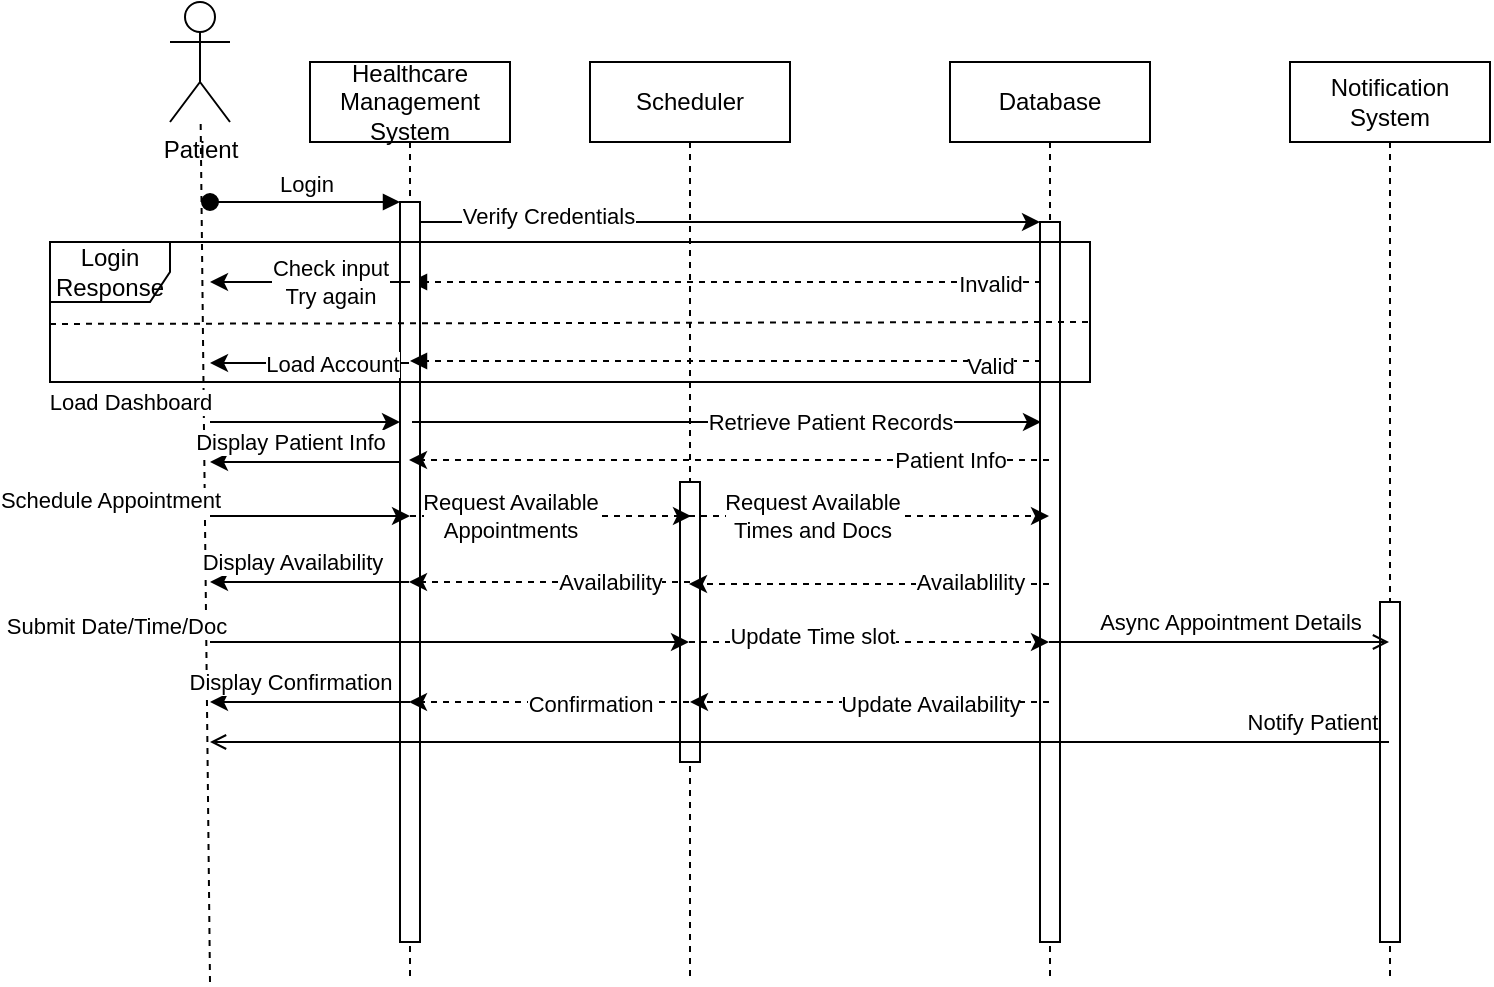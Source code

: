 <mxfile version="22.0.5" type="github">
  <diagram name="Page-1" id="2YBvvXClWsGukQMizWep">
    <mxGraphModel dx="1750" dy="589" grid="1" gridSize="10" guides="1" tooltips="1" connect="1" arrows="1" fold="1" page="1" pageScale="1" pageWidth="850" pageHeight="1100" math="0" shadow="0">
      <root>
        <mxCell id="0" />
        <mxCell id="1" parent="0" />
        <mxCell id="aM9ryv3xv72pqoxQDRHE-1" value="Scheduler" style="shape=umlLifeline;perimeter=lifelinePerimeter;whiteSpace=wrap;html=1;container=0;dropTarget=0;collapsible=0;recursiveResize=0;outlineConnect=0;portConstraint=eastwest;newEdgeStyle={&quot;edgeStyle&quot;:&quot;elbowEdgeStyle&quot;,&quot;elbow&quot;:&quot;vertical&quot;,&quot;curved&quot;:0,&quot;rounded&quot;:0};" parent="1" vertex="1">
          <mxGeometry x="200" y="60" width="100" height="460" as="geometry" />
        </mxCell>
        <mxCell id="aM9ryv3xv72pqoxQDRHE-2" value="" style="html=1;points=[];perimeter=orthogonalPerimeter;outlineConnect=0;targetShapes=umlLifeline;portConstraint=eastwest;newEdgeStyle={&quot;edgeStyle&quot;:&quot;elbowEdgeStyle&quot;,&quot;elbow&quot;:&quot;vertical&quot;,&quot;curved&quot;:0,&quot;rounded&quot;:0};" parent="aM9ryv3xv72pqoxQDRHE-1" vertex="1">
          <mxGeometry x="45" y="210" width="10" height="140" as="geometry" />
        </mxCell>
        <mxCell id="aM9ryv3xv72pqoxQDRHE-5" value="Database" style="shape=umlLifeline;perimeter=lifelinePerimeter;whiteSpace=wrap;html=1;container=0;dropTarget=0;collapsible=0;recursiveResize=0;outlineConnect=0;portConstraint=eastwest;newEdgeStyle={&quot;edgeStyle&quot;:&quot;elbowEdgeStyle&quot;,&quot;elbow&quot;:&quot;vertical&quot;,&quot;curved&quot;:0,&quot;rounded&quot;:0};" parent="1" vertex="1">
          <mxGeometry x="380" y="60" width="100" height="460" as="geometry" />
        </mxCell>
        <mxCell id="aM9ryv3xv72pqoxQDRHE-6" value="" style="html=1;points=[];perimeter=orthogonalPerimeter;outlineConnect=0;targetShapes=umlLifeline;portConstraint=eastwest;newEdgeStyle={&quot;edgeStyle&quot;:&quot;elbowEdgeStyle&quot;,&quot;elbow&quot;:&quot;vertical&quot;,&quot;curved&quot;:0,&quot;rounded&quot;:0};" parent="aM9ryv3xv72pqoxQDRHE-5" vertex="1">
          <mxGeometry x="45" y="80" width="10" height="360" as="geometry" />
        </mxCell>
        <mxCell id="aM9ryv3xv72pqoxQDRHE-9" value="Invalid" style="html=1;verticalAlign=bottom;endArrow=block;edgeStyle=elbowEdgeStyle;elbow=horizontal;curved=0;rounded=0;dashed=1;" parent="1" edge="1">
          <mxGeometry x="-0.838" y="10" relative="1" as="geometry">
            <mxPoint x="425.5" y="170" as="sourcePoint" />
            <Array as="points">
              <mxPoint x="300.5" y="170" />
              <mxPoint x="350.5" y="170" />
            </Array>
            <mxPoint x="110" y="170" as="targetPoint" />
            <mxPoint as="offset" />
          </mxGeometry>
        </mxCell>
        <mxCell id="iUsyg86T50dlSugl5ncO-1" value="Patient" style="shape=umlActor;verticalLabelPosition=bottom;verticalAlign=top;html=1;outlineConnect=0;" vertex="1" parent="1">
          <mxGeometry x="-10" y="30" width="30" height="60" as="geometry" />
        </mxCell>
        <mxCell id="iUsyg86T50dlSugl5ncO-4" value="Notification System" style="shape=umlLifeline;perimeter=lifelinePerimeter;whiteSpace=wrap;html=1;container=0;dropTarget=0;collapsible=0;recursiveResize=0;outlineConnect=0;portConstraint=eastwest;newEdgeStyle={&quot;edgeStyle&quot;:&quot;elbowEdgeStyle&quot;,&quot;elbow&quot;:&quot;vertical&quot;,&quot;curved&quot;:0,&quot;rounded&quot;:0};" vertex="1" parent="1">
          <mxGeometry x="550" y="60" width="100" height="460" as="geometry" />
        </mxCell>
        <mxCell id="iUsyg86T50dlSugl5ncO-5" value="" style="html=1;points=[];perimeter=orthogonalPerimeter;outlineConnect=0;targetShapes=umlLifeline;portConstraint=eastwest;newEdgeStyle={&quot;edgeStyle&quot;:&quot;elbowEdgeStyle&quot;,&quot;elbow&quot;:&quot;vertical&quot;,&quot;curved&quot;:0,&quot;rounded&quot;:0};" vertex="1" parent="iUsyg86T50dlSugl5ncO-4">
          <mxGeometry x="45" y="270" width="10" height="170" as="geometry" />
        </mxCell>
        <mxCell id="iUsyg86T50dlSugl5ncO-7" value="Healthcare Management System" style="shape=umlLifeline;perimeter=lifelinePerimeter;whiteSpace=wrap;html=1;container=0;dropTarget=0;collapsible=0;recursiveResize=0;outlineConnect=0;portConstraint=eastwest;newEdgeStyle={&quot;edgeStyle&quot;:&quot;elbowEdgeStyle&quot;,&quot;elbow&quot;:&quot;vertical&quot;,&quot;curved&quot;:0,&quot;rounded&quot;:0};" vertex="1" parent="1">
          <mxGeometry x="60" y="60" width="100" height="460" as="geometry" />
        </mxCell>
        <mxCell id="iUsyg86T50dlSugl5ncO-8" value="" style="html=1;points=[];perimeter=orthogonalPerimeter;outlineConnect=0;targetShapes=umlLifeline;portConstraint=eastwest;newEdgeStyle={&quot;edgeStyle&quot;:&quot;elbowEdgeStyle&quot;,&quot;elbow&quot;:&quot;vertical&quot;,&quot;curved&quot;:0,&quot;rounded&quot;:0};" vertex="1" parent="iUsyg86T50dlSugl5ncO-7">
          <mxGeometry x="45" y="70" width="10" height="370" as="geometry" />
        </mxCell>
        <mxCell id="iUsyg86T50dlSugl5ncO-9" value="Login" style="html=1;verticalAlign=bottom;startArrow=oval;endArrow=block;startSize=8;edgeStyle=elbowEdgeStyle;elbow=vertical;curved=0;rounded=0;" edge="1" parent="iUsyg86T50dlSugl5ncO-7" target="iUsyg86T50dlSugl5ncO-8">
          <mxGeometry relative="1" as="geometry">
            <mxPoint x="-50" y="70" as="sourcePoint" />
          </mxGeometry>
        </mxCell>
        <mxCell id="iUsyg86T50dlSugl5ncO-12" value="" style="endArrow=classic;html=1;rounded=0;" edge="1" parent="1">
          <mxGeometry width="50" height="50" relative="1" as="geometry">
            <mxPoint x="115" y="140" as="sourcePoint" />
            <mxPoint x="425" y="140" as="targetPoint" />
          </mxGeometry>
        </mxCell>
        <mxCell id="iUsyg86T50dlSugl5ncO-13" value="Verify Credentials" style="edgeLabel;html=1;align=center;verticalAlign=middle;resizable=0;points=[];" vertex="1" connectable="0" parent="iUsyg86T50dlSugl5ncO-12">
          <mxGeometry x="-0.587" y="3" relative="1" as="geometry">
            <mxPoint as="offset" />
          </mxGeometry>
        </mxCell>
        <mxCell id="iUsyg86T50dlSugl5ncO-14" value="Valid" style="html=1;verticalAlign=bottom;endArrow=block;edgeStyle=elbowEdgeStyle;elbow=vertical;curved=0;rounded=0;dashed=1;" edge="1" parent="1">
          <mxGeometry x="-0.838" y="11" relative="1" as="geometry">
            <mxPoint x="425.5" y="209.5" as="sourcePoint" />
            <Array as="points">
              <mxPoint x="350.5" y="209.5" />
            </Array>
            <mxPoint x="110" y="209.5" as="targetPoint" />
            <mxPoint as="offset" />
          </mxGeometry>
        </mxCell>
        <mxCell id="iUsyg86T50dlSugl5ncO-16" value="Login Response" style="shape=umlFrame;whiteSpace=wrap;html=1;pointerEvents=0;" vertex="1" parent="1">
          <mxGeometry x="-70" y="150" width="520" height="70" as="geometry" />
        </mxCell>
        <mxCell id="iUsyg86T50dlSugl5ncO-17" value="" style="endArrow=none;dashed=1;html=1;rounded=0;" edge="1" parent="1" target="iUsyg86T50dlSugl5ncO-1">
          <mxGeometry width="50" height="50" relative="1" as="geometry">
            <mxPoint x="10" y="520" as="sourcePoint" />
            <mxPoint x="350" y="280" as="targetPoint" />
          </mxGeometry>
        </mxCell>
        <mxCell id="iUsyg86T50dlSugl5ncO-19" value="" style="endArrow=classic;html=1;rounded=0;" edge="1" parent="1">
          <mxGeometry width="50" height="50" relative="1" as="geometry">
            <mxPoint x="109.5" y="210.5" as="sourcePoint" />
            <mxPoint x="10" y="210.5" as="targetPoint" />
          </mxGeometry>
        </mxCell>
        <mxCell id="iUsyg86T50dlSugl5ncO-20" value="Load Account" style="edgeLabel;html=1;align=center;verticalAlign=middle;resizable=0;points=[];" vertex="1" connectable="0" parent="iUsyg86T50dlSugl5ncO-19">
          <mxGeometry x="0.357" y="1" relative="1" as="geometry">
            <mxPoint x="29" y="-1" as="offset" />
          </mxGeometry>
        </mxCell>
        <mxCell id="iUsyg86T50dlSugl5ncO-21" value="" style="endArrow=classic;html=1;rounded=0;" edge="1" parent="1">
          <mxGeometry width="50" height="50" relative="1" as="geometry">
            <mxPoint x="110" y="170" as="sourcePoint" />
            <mxPoint x="10" y="170" as="targetPoint" />
          </mxGeometry>
        </mxCell>
        <mxCell id="iUsyg86T50dlSugl5ncO-22" value="Check input &lt;br&gt;Try again" style="edgeLabel;html=1;align=center;verticalAlign=middle;resizable=0;points=[];" vertex="1" connectable="0" parent="iUsyg86T50dlSugl5ncO-21">
          <mxGeometry x="-0.453" y="-1" relative="1" as="geometry">
            <mxPoint x="-13" y="1" as="offset" />
          </mxGeometry>
        </mxCell>
        <mxCell id="iUsyg86T50dlSugl5ncO-23" value="" style="endArrow=none;dashed=1;html=1;rounded=0;exitX=0;exitY=0.671;exitDx=0;exitDy=0;exitPerimeter=0;" edge="1" parent="1">
          <mxGeometry width="50" height="50" relative="1" as="geometry">
            <mxPoint x="-70" y="190.97" as="sourcePoint" />
            <mxPoint x="450" y="190" as="targetPoint" />
          </mxGeometry>
        </mxCell>
        <mxCell id="iUsyg86T50dlSugl5ncO-24" value="" style="endArrow=classic;html=1;rounded=0;" edge="1" parent="1">
          <mxGeometry width="50" height="50" relative="1" as="geometry">
            <mxPoint x="111" y="240" as="sourcePoint" />
            <mxPoint x="425.5" y="240" as="targetPoint" />
          </mxGeometry>
        </mxCell>
        <mxCell id="iUsyg86T50dlSugl5ncO-25" value="&lt;div&gt;Retrieve Patient Records&lt;/div&gt;" style="edgeLabel;html=1;align=center;verticalAlign=middle;resizable=0;points=[];" vertex="1" connectable="0" parent="iUsyg86T50dlSugl5ncO-24">
          <mxGeometry x="-0.345" relative="1" as="geometry">
            <mxPoint x="106" as="offset" />
          </mxGeometry>
        </mxCell>
        <mxCell id="iUsyg86T50dlSugl5ncO-27" value="" style="endArrow=classic;html=1;rounded=0;" edge="1" parent="1" target="iUsyg86T50dlSugl5ncO-8">
          <mxGeometry width="50" height="50" relative="1" as="geometry">
            <mxPoint x="10" y="240" as="sourcePoint" />
            <mxPoint x="350" y="280" as="targetPoint" />
          </mxGeometry>
        </mxCell>
        <mxCell id="iUsyg86T50dlSugl5ncO-28" value="Load Dashboard" style="edgeLabel;html=1;align=center;verticalAlign=middle;resizable=0;points=[];" vertex="1" connectable="0" parent="iUsyg86T50dlSugl5ncO-27">
          <mxGeometry x="-0.242" y="-1" relative="1" as="geometry">
            <mxPoint x="-76" y="-11" as="offset" />
          </mxGeometry>
        </mxCell>
        <mxCell id="iUsyg86T50dlSugl5ncO-29" value="" style="endArrow=classic;html=1;rounded=0;dashed=1;" edge="1" parent="1">
          <mxGeometry width="50" height="50" relative="1" as="geometry">
            <mxPoint x="429.5" y="259" as="sourcePoint" />
            <mxPoint x="109.5" y="259" as="targetPoint" />
          </mxGeometry>
        </mxCell>
        <mxCell id="iUsyg86T50dlSugl5ncO-30" value="Patient Info" style="edgeLabel;html=1;align=center;verticalAlign=middle;resizable=0;points=[];" vertex="1" connectable="0" parent="iUsyg86T50dlSugl5ncO-29">
          <mxGeometry x="-0.447" y="3" relative="1" as="geometry">
            <mxPoint x="39" y="-3" as="offset" />
          </mxGeometry>
        </mxCell>
        <mxCell id="iUsyg86T50dlSugl5ncO-31" value="" style="endArrow=classic;html=1;rounded=0;" edge="1" parent="1" source="iUsyg86T50dlSugl5ncO-8">
          <mxGeometry width="50" height="50" relative="1" as="geometry">
            <mxPoint x="300" y="330" as="sourcePoint" />
            <mxPoint x="10" y="260" as="targetPoint" />
          </mxGeometry>
        </mxCell>
        <mxCell id="iUsyg86T50dlSugl5ncO-32" value="Display Patient Info" style="edgeLabel;html=1;align=center;verticalAlign=middle;resizable=0;points=[];" vertex="1" connectable="0" parent="iUsyg86T50dlSugl5ncO-31">
          <mxGeometry x="-0.39" y="-2" relative="1" as="geometry">
            <mxPoint x="-26" y="-8" as="offset" />
          </mxGeometry>
        </mxCell>
        <mxCell id="iUsyg86T50dlSugl5ncO-33" value="" style="endArrow=classic;html=1;rounded=0;" edge="1" parent="1">
          <mxGeometry width="50" height="50" relative="1" as="geometry">
            <mxPoint x="10" y="287" as="sourcePoint" />
            <mxPoint x="110" y="287" as="targetPoint" />
          </mxGeometry>
        </mxCell>
        <mxCell id="iUsyg86T50dlSugl5ncO-34" value="Schedule Appointment" style="edgeLabel;html=1;align=center;verticalAlign=middle;resizable=0;points=[];" vertex="1" connectable="0" parent="iUsyg86T50dlSugl5ncO-33">
          <mxGeometry x="-0.2" y="-1" relative="1" as="geometry">
            <mxPoint x="-90" y="-9" as="offset" />
          </mxGeometry>
        </mxCell>
        <mxCell id="iUsyg86T50dlSugl5ncO-35" value="Request Available&lt;br&gt;Appointments" style="endArrow=classic;html=1;rounded=0;dashed=1;" edge="1" parent="1">
          <mxGeometry x="-0.288" width="50" height="50" relative="1" as="geometry">
            <mxPoint x="110" y="287" as="sourcePoint" />
            <mxPoint x="250.5" y="287" as="targetPoint" />
            <mxPoint as="offset" />
          </mxGeometry>
        </mxCell>
        <mxCell id="iUsyg86T50dlSugl5ncO-36" value="" style="endArrow=classic;html=1;rounded=0;dashed=1;" edge="1" parent="1">
          <mxGeometry width="50" height="50" relative="1" as="geometry">
            <mxPoint x="249.5" y="287" as="sourcePoint" />
            <mxPoint x="429.5" y="287" as="targetPoint" />
          </mxGeometry>
        </mxCell>
        <mxCell id="iUsyg86T50dlSugl5ncO-37" value="Request Available &lt;br&gt;Times and Docs" style="edgeLabel;html=1;align=center;verticalAlign=middle;resizable=0;points=[];" vertex="1" connectable="0" parent="iUsyg86T50dlSugl5ncO-36">
          <mxGeometry x="0.383" relative="1" as="geometry">
            <mxPoint x="-63" as="offset" />
          </mxGeometry>
        </mxCell>
        <mxCell id="iUsyg86T50dlSugl5ncO-38" value="" style="endArrow=classic;html=1;rounded=0;dashed=1;" edge="1" parent="1">
          <mxGeometry width="50" height="50" relative="1" as="geometry">
            <mxPoint x="429.5" y="321" as="sourcePoint" />
            <mxPoint x="249.5" y="321" as="targetPoint" />
          </mxGeometry>
        </mxCell>
        <mxCell id="iUsyg86T50dlSugl5ncO-39" value="Availablility" style="edgeLabel;html=1;align=center;verticalAlign=middle;resizable=0;points=[];" vertex="1" connectable="0" parent="iUsyg86T50dlSugl5ncO-38">
          <mxGeometry x="-0.306" y="1" relative="1" as="geometry">
            <mxPoint x="23" y="-2" as="offset" />
          </mxGeometry>
        </mxCell>
        <mxCell id="iUsyg86T50dlSugl5ncO-40" value="" style="endArrow=classic;html=1;rounded=0;dashed=1;" edge="1" parent="1">
          <mxGeometry width="50" height="50" relative="1" as="geometry">
            <mxPoint x="250" y="320" as="sourcePoint" />
            <mxPoint x="109.5" y="320" as="targetPoint" />
          </mxGeometry>
        </mxCell>
        <mxCell id="iUsyg86T50dlSugl5ncO-43" value="Availability" style="edgeLabel;html=1;align=center;verticalAlign=middle;resizable=0;points=[];" vertex="1" connectable="0" parent="iUsyg86T50dlSugl5ncO-40">
          <mxGeometry x="-0.103" y="-1" relative="1" as="geometry">
            <mxPoint x="23" y="1" as="offset" />
          </mxGeometry>
        </mxCell>
        <mxCell id="iUsyg86T50dlSugl5ncO-41" value="" style="endArrow=classic;html=1;rounded=0;" edge="1" parent="1" source="iUsyg86T50dlSugl5ncO-7">
          <mxGeometry width="50" height="50" relative="1" as="geometry">
            <mxPoint x="300" y="330" as="sourcePoint" />
            <mxPoint x="10" y="320" as="targetPoint" />
          </mxGeometry>
        </mxCell>
        <mxCell id="iUsyg86T50dlSugl5ncO-42" value="Display Availability" style="edgeLabel;html=1;align=center;verticalAlign=middle;resizable=0;points=[];" vertex="1" connectable="0" parent="iUsyg86T50dlSugl5ncO-41">
          <mxGeometry x="0.397" y="-1" relative="1" as="geometry">
            <mxPoint x="11" y="-9" as="offset" />
          </mxGeometry>
        </mxCell>
        <mxCell id="iUsyg86T50dlSugl5ncO-44" value="" style="endArrow=classic;html=1;rounded=0;" edge="1" parent="1" target="aM9ryv3xv72pqoxQDRHE-1">
          <mxGeometry width="50" height="50" relative="1" as="geometry">
            <mxPoint x="10" y="350" as="sourcePoint" />
            <mxPoint x="340" y="340" as="targetPoint" />
          </mxGeometry>
        </mxCell>
        <mxCell id="iUsyg86T50dlSugl5ncO-45" value="Submit Date/Time/Doc " style="edgeLabel;html=1;align=center;verticalAlign=middle;resizable=0;points=[];" vertex="1" connectable="0" parent="iUsyg86T50dlSugl5ncO-44">
          <mxGeometry x="-0.382" y="-1" relative="1" as="geometry">
            <mxPoint x="-121" y="-9" as="offset" />
          </mxGeometry>
        </mxCell>
        <mxCell id="iUsyg86T50dlSugl5ncO-46" value="" style="endArrow=classic;html=1;rounded=0;dashed=1;" edge="1" parent="1">
          <mxGeometry width="50" height="50" relative="1" as="geometry">
            <mxPoint x="249.5" y="350" as="sourcePoint" />
            <mxPoint x="429.5" y="350" as="targetPoint" />
          </mxGeometry>
        </mxCell>
        <mxCell id="iUsyg86T50dlSugl5ncO-47" value="Update Time slot" style="edgeLabel;html=1;align=center;verticalAlign=middle;resizable=0;points=[];" vertex="1" connectable="0" parent="iUsyg86T50dlSugl5ncO-46">
          <mxGeometry x="0.361" y="3" relative="1" as="geometry">
            <mxPoint x="-61" as="offset" />
          </mxGeometry>
        </mxCell>
        <mxCell id="iUsyg86T50dlSugl5ncO-48" value="" style="endArrow=classic;html=1;rounded=0;dashed=1;" edge="1" parent="1">
          <mxGeometry width="50" height="50" relative="1" as="geometry">
            <mxPoint x="429.5" y="380" as="sourcePoint" />
            <mxPoint x="250" y="380" as="targetPoint" />
          </mxGeometry>
        </mxCell>
        <mxCell id="iUsyg86T50dlSugl5ncO-49" value="Update Availability" style="edgeLabel;html=1;align=center;verticalAlign=middle;resizable=0;points=[];" vertex="1" connectable="0" parent="iUsyg86T50dlSugl5ncO-48">
          <mxGeometry x="-0.528" y="1" relative="1" as="geometry">
            <mxPoint x="-17" as="offset" />
          </mxGeometry>
        </mxCell>
        <mxCell id="iUsyg86T50dlSugl5ncO-50" value="" style="endArrow=classic;html=1;rounded=0;dashed=1;" edge="1" parent="1">
          <mxGeometry width="50" height="50" relative="1" as="geometry">
            <mxPoint x="249.5" y="380" as="sourcePoint" />
            <mxPoint x="109.5" y="380" as="targetPoint" />
          </mxGeometry>
        </mxCell>
        <mxCell id="iUsyg86T50dlSugl5ncO-51" value="Confirmation" style="edgeLabel;html=1;align=center;verticalAlign=middle;resizable=0;points=[];" vertex="1" connectable="0" parent="iUsyg86T50dlSugl5ncO-50">
          <mxGeometry x="-0.528" y="1" relative="1" as="geometry">
            <mxPoint x="-17" as="offset" />
          </mxGeometry>
        </mxCell>
        <mxCell id="iUsyg86T50dlSugl5ncO-52" value="Display Confirmation" style="endArrow=classic;html=1;rounded=0;" edge="1" parent="1">
          <mxGeometry x="0.2" y="-10" width="50" height="50" relative="1" as="geometry">
            <mxPoint x="110" y="380" as="sourcePoint" />
            <mxPoint x="10" y="380" as="targetPoint" />
            <mxPoint as="offset" />
          </mxGeometry>
        </mxCell>
        <mxCell id="iUsyg86T50dlSugl5ncO-53" value="" style="endArrow=open;html=1;rounded=0;endFill=0;" edge="1" parent="1">
          <mxGeometry width="50" height="50" relative="1" as="geometry">
            <mxPoint x="429.5" y="350" as="sourcePoint" />
            <mxPoint x="599.5" y="350" as="targetPoint" />
          </mxGeometry>
        </mxCell>
        <mxCell id="iUsyg86T50dlSugl5ncO-54" value="Async Appointment Details" style="edgeLabel;html=1;align=center;verticalAlign=middle;resizable=0;points=[];" vertex="1" connectable="0" parent="iUsyg86T50dlSugl5ncO-53">
          <mxGeometry x="-0.229" relative="1" as="geometry">
            <mxPoint x="25" y="-10" as="offset" />
          </mxGeometry>
        </mxCell>
        <mxCell id="iUsyg86T50dlSugl5ncO-55" value="" style="endArrow=open;html=1;rounded=0;endFill=0;" edge="1" parent="1" source="iUsyg86T50dlSugl5ncO-4">
          <mxGeometry width="50" height="50" relative="1" as="geometry">
            <mxPoint x="290" y="390" as="sourcePoint" />
            <mxPoint x="10" y="400" as="targetPoint" />
          </mxGeometry>
        </mxCell>
        <mxCell id="iUsyg86T50dlSugl5ncO-56" value="Notify Patient " style="edgeLabel;html=1;align=center;verticalAlign=middle;resizable=0;points=[];" vertex="1" connectable="0" parent="iUsyg86T50dlSugl5ncO-55">
          <mxGeometry x="-0.764" y="1" relative="1" as="geometry">
            <mxPoint x="31" y="-11" as="offset" />
          </mxGeometry>
        </mxCell>
      </root>
    </mxGraphModel>
  </diagram>
</mxfile>
